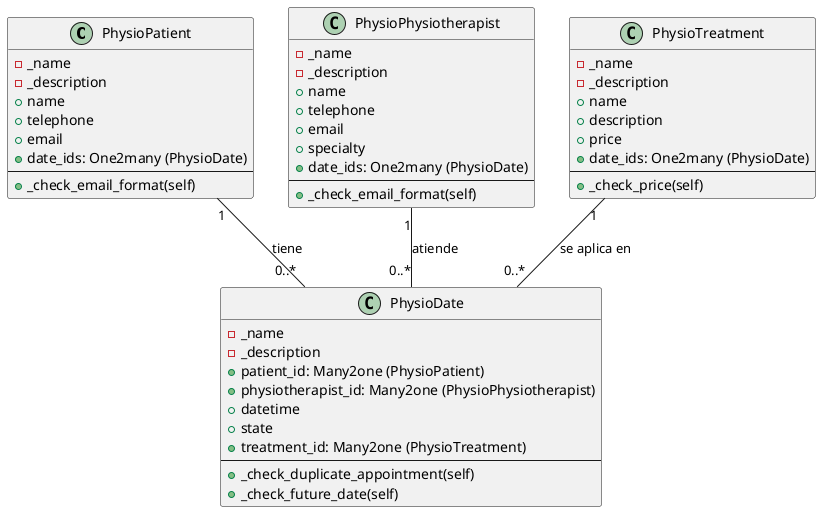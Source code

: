 @startuml
class PhysioPatient {
  - _name
  - _description
  + name
  + telephone
  + email
  + date_ids: One2many (PhysioDate)
  ---
  + _check_email_format(self)
}

class PhysioPhysiotherapist {
  - _name
  - _description
  + name
  + telephone
  + email
  + specialty
  + date_ids: One2many (PhysioDate)
  ---
  + _check_email_format(self)
}

class PhysioDate {
  - _name
  - _description
  + patient_id: Many2one (PhysioPatient)
  + physiotherapist_id: Many2one (PhysioPhysiotherapist)
  + datetime
  + state
  + treatment_id: Many2one (PhysioTreatment)
  ---
  + _check_duplicate_appointment(self)
  + _check_future_date(self)
}

class PhysioTreatment {
  - _name
  - _description
  + name
  + description
  + price
  + date_ids: One2many (PhysioDate)
  ---
  + _check_price(self)
}

PhysioPatient "1" -- "0..*" PhysioDate : tiene
PhysioPhysiotherapist "1" -- "0..*" PhysioDate : atiende
PhysioTreatment "1" -- "0..*" PhysioDate : se aplica en
@enduml

